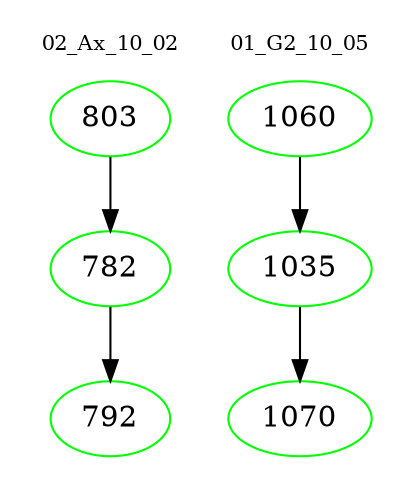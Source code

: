 digraph{
subgraph cluster_0 {
color = white
label = "02_Ax_10_02";
fontsize=10;
T0_803 [label="803", color="green"]
T0_803 -> T0_782 [color="black"]
T0_782 [label="782", color="green"]
T0_782 -> T0_792 [color="black"]
T0_792 [label="792", color="green"]
}
subgraph cluster_1 {
color = white
label = "01_G2_10_05";
fontsize=10;
T1_1060 [label="1060", color="green"]
T1_1060 -> T1_1035 [color="black"]
T1_1035 [label="1035", color="green"]
T1_1035 -> T1_1070 [color="black"]
T1_1070 [label="1070", color="green"]
}
}
